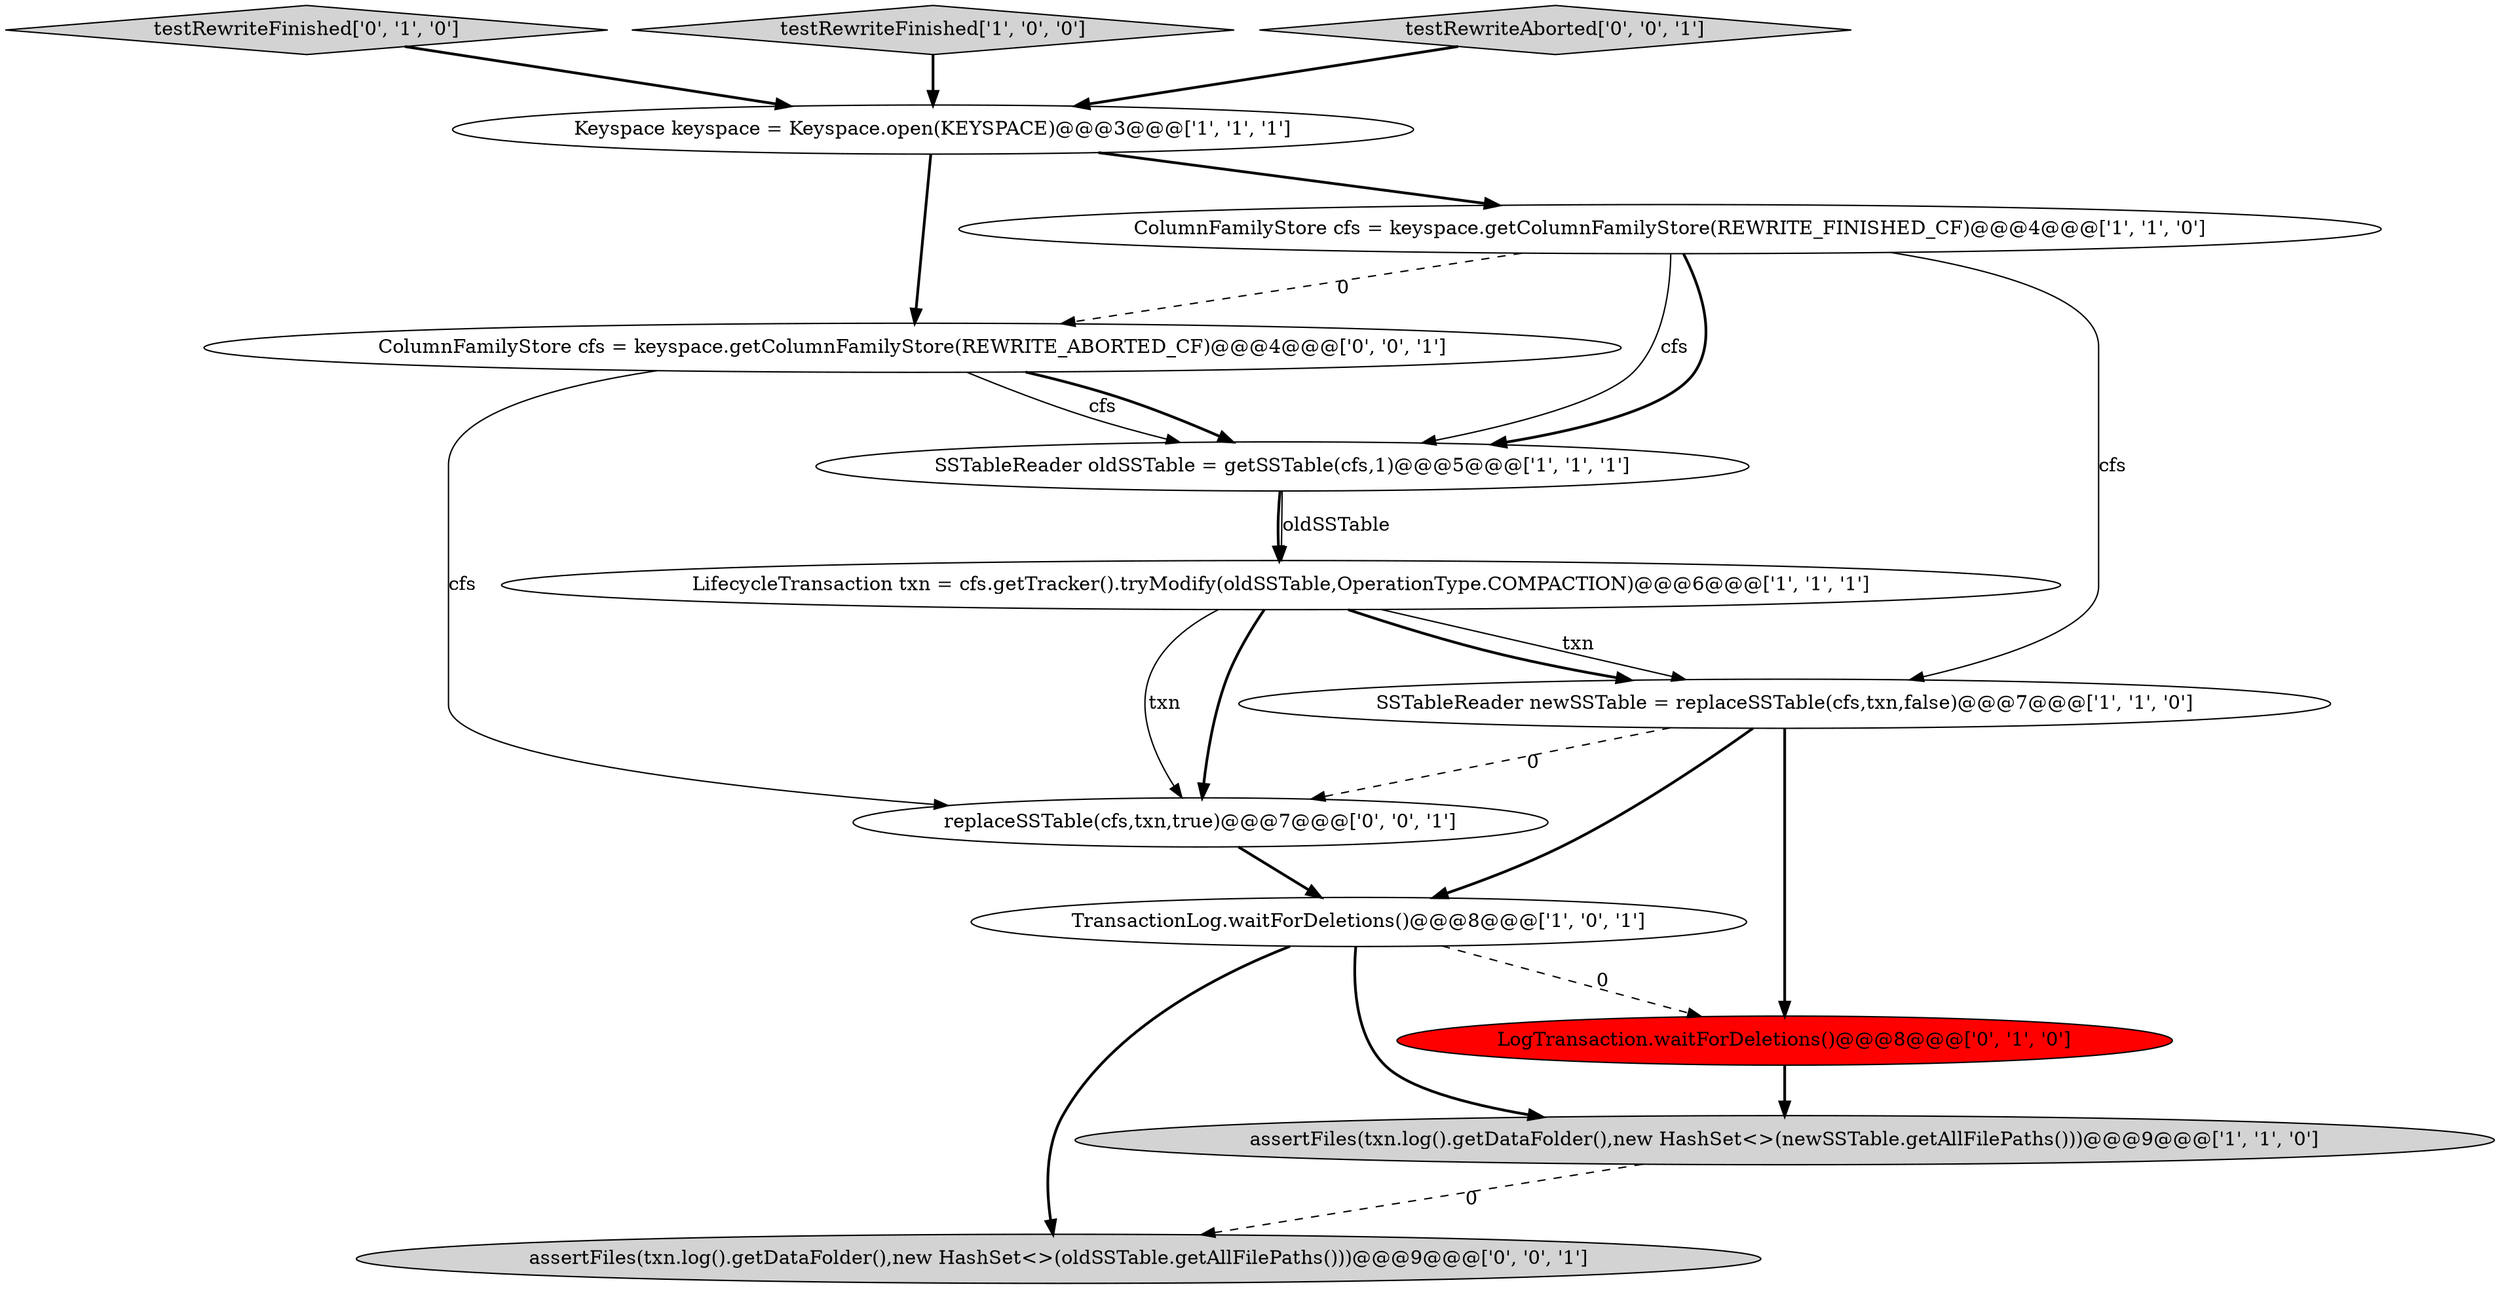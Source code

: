digraph {
5 [style = filled, label = "Keyspace keyspace = Keyspace.open(KEYSPACE)@@@3@@@['1', '1', '1']", fillcolor = white, shape = ellipse image = "AAA0AAABBB1BBB"];
0 [style = filled, label = "TransactionLog.waitForDeletions()@@@8@@@['1', '0', '1']", fillcolor = white, shape = ellipse image = "AAA0AAABBB1BBB"];
13 [style = filled, label = "replaceSSTable(cfs,txn,true)@@@7@@@['0', '0', '1']", fillcolor = white, shape = ellipse image = "AAA0AAABBB3BBB"];
9 [style = filled, label = "LogTransaction.waitForDeletions()@@@8@@@['0', '1', '0']", fillcolor = red, shape = ellipse image = "AAA1AAABBB2BBB"];
8 [style = filled, label = "testRewriteFinished['0', '1', '0']", fillcolor = lightgray, shape = diamond image = "AAA0AAABBB2BBB"];
1 [style = filled, label = "testRewriteFinished['1', '0', '0']", fillcolor = lightgray, shape = diamond image = "AAA0AAABBB1BBB"];
3 [style = filled, label = "ColumnFamilyStore cfs = keyspace.getColumnFamilyStore(REWRITE_FINISHED_CF)@@@4@@@['1', '1', '0']", fillcolor = white, shape = ellipse image = "AAA0AAABBB1BBB"];
7 [style = filled, label = "assertFiles(txn.log().getDataFolder(),new HashSet<>(newSSTable.getAllFilePaths()))@@@9@@@['1', '1', '0']", fillcolor = lightgray, shape = ellipse image = "AAA0AAABBB1BBB"];
10 [style = filled, label = "ColumnFamilyStore cfs = keyspace.getColumnFamilyStore(REWRITE_ABORTED_CF)@@@4@@@['0', '0', '1']", fillcolor = white, shape = ellipse image = "AAA0AAABBB3BBB"];
12 [style = filled, label = "testRewriteAborted['0', '0', '1']", fillcolor = lightgray, shape = diamond image = "AAA0AAABBB3BBB"];
6 [style = filled, label = "LifecycleTransaction txn = cfs.getTracker().tryModify(oldSSTable,OperationType.COMPACTION)@@@6@@@['1', '1', '1']", fillcolor = white, shape = ellipse image = "AAA0AAABBB1BBB"];
11 [style = filled, label = "assertFiles(txn.log().getDataFolder(),new HashSet<>(oldSSTable.getAllFilePaths()))@@@9@@@['0', '0', '1']", fillcolor = lightgray, shape = ellipse image = "AAA0AAABBB3BBB"];
2 [style = filled, label = "SSTableReader oldSSTable = getSSTable(cfs,1)@@@5@@@['1', '1', '1']", fillcolor = white, shape = ellipse image = "AAA0AAABBB1BBB"];
4 [style = filled, label = "SSTableReader newSSTable = replaceSSTable(cfs,txn,false)@@@7@@@['1', '1', '0']", fillcolor = white, shape = ellipse image = "AAA0AAABBB1BBB"];
1->5 [style = bold, label=""];
5->3 [style = bold, label=""];
4->9 [style = bold, label=""];
5->10 [style = bold, label=""];
12->5 [style = bold, label=""];
10->2 [style = solid, label="cfs"];
3->4 [style = solid, label="cfs"];
2->6 [style = bold, label=""];
6->13 [style = solid, label="txn"];
7->11 [style = dashed, label="0"];
0->11 [style = bold, label=""];
9->7 [style = bold, label=""];
3->2 [style = solid, label="cfs"];
4->0 [style = bold, label=""];
0->7 [style = bold, label=""];
10->13 [style = solid, label="cfs"];
6->4 [style = bold, label=""];
3->2 [style = bold, label=""];
8->5 [style = bold, label=""];
2->6 [style = solid, label="oldSSTable"];
6->13 [style = bold, label=""];
10->2 [style = bold, label=""];
3->10 [style = dashed, label="0"];
6->4 [style = solid, label="txn"];
0->9 [style = dashed, label="0"];
4->13 [style = dashed, label="0"];
13->0 [style = bold, label=""];
}
